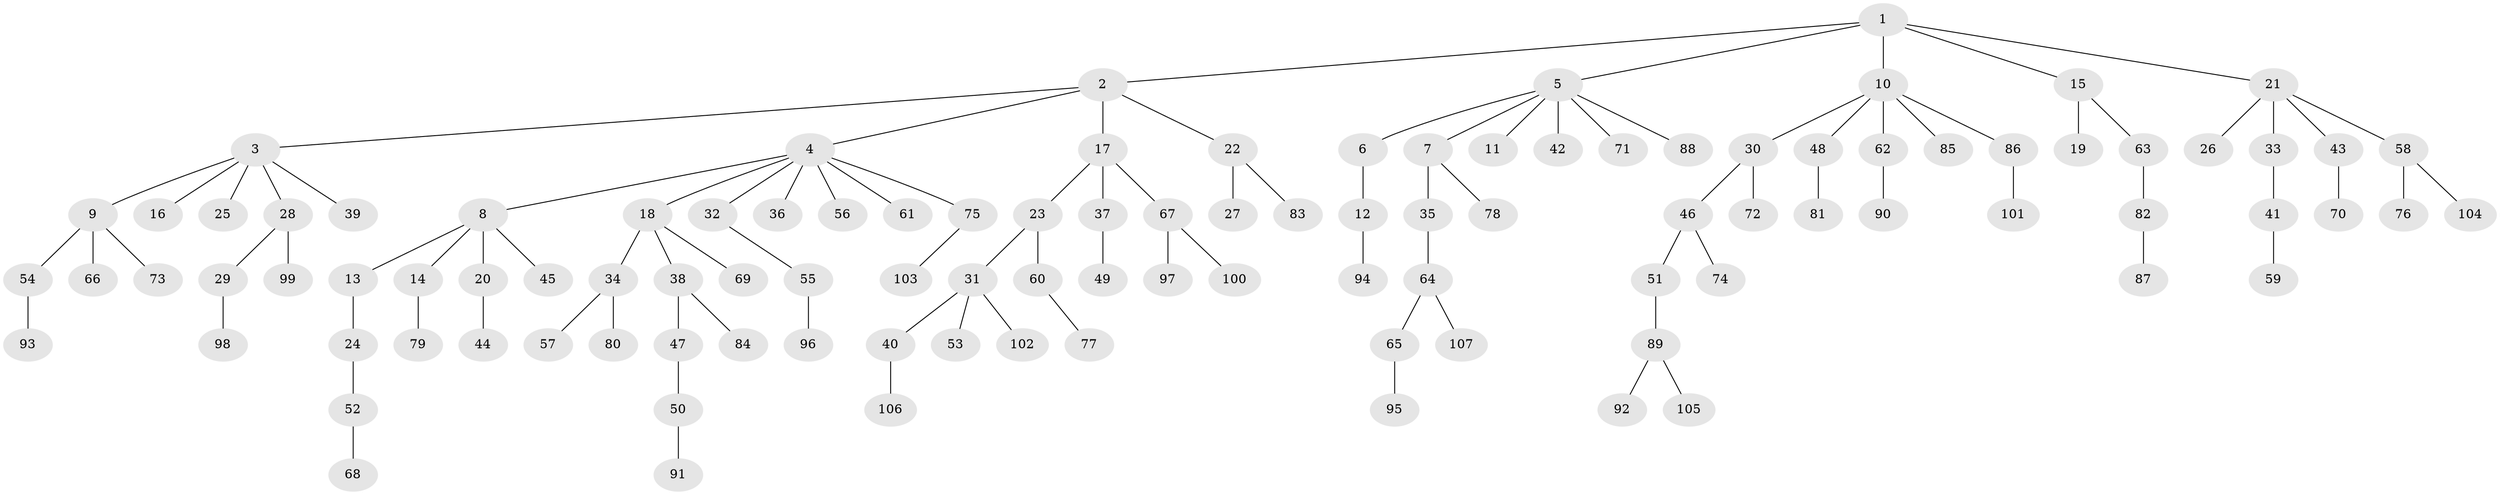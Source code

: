 // coarse degree distribution, {6: 0.043478260869565216, 5: 0.057971014492753624, 7: 0.028985507246376812, 2: 0.2318840579710145, 3: 0.057971014492753624, 1: 0.5797101449275363}
// Generated by graph-tools (version 1.1) at 2025/42/03/06/25 10:42:02]
// undirected, 107 vertices, 106 edges
graph export_dot {
graph [start="1"]
  node [color=gray90,style=filled];
  1;
  2;
  3;
  4;
  5;
  6;
  7;
  8;
  9;
  10;
  11;
  12;
  13;
  14;
  15;
  16;
  17;
  18;
  19;
  20;
  21;
  22;
  23;
  24;
  25;
  26;
  27;
  28;
  29;
  30;
  31;
  32;
  33;
  34;
  35;
  36;
  37;
  38;
  39;
  40;
  41;
  42;
  43;
  44;
  45;
  46;
  47;
  48;
  49;
  50;
  51;
  52;
  53;
  54;
  55;
  56;
  57;
  58;
  59;
  60;
  61;
  62;
  63;
  64;
  65;
  66;
  67;
  68;
  69;
  70;
  71;
  72;
  73;
  74;
  75;
  76;
  77;
  78;
  79;
  80;
  81;
  82;
  83;
  84;
  85;
  86;
  87;
  88;
  89;
  90;
  91;
  92;
  93;
  94;
  95;
  96;
  97;
  98;
  99;
  100;
  101;
  102;
  103;
  104;
  105;
  106;
  107;
  1 -- 2;
  1 -- 5;
  1 -- 10;
  1 -- 15;
  1 -- 21;
  2 -- 3;
  2 -- 4;
  2 -- 17;
  2 -- 22;
  3 -- 9;
  3 -- 16;
  3 -- 25;
  3 -- 28;
  3 -- 39;
  4 -- 8;
  4 -- 18;
  4 -- 32;
  4 -- 36;
  4 -- 56;
  4 -- 61;
  4 -- 75;
  5 -- 6;
  5 -- 7;
  5 -- 11;
  5 -- 42;
  5 -- 71;
  5 -- 88;
  6 -- 12;
  7 -- 35;
  7 -- 78;
  8 -- 13;
  8 -- 14;
  8 -- 20;
  8 -- 45;
  9 -- 54;
  9 -- 66;
  9 -- 73;
  10 -- 30;
  10 -- 48;
  10 -- 62;
  10 -- 85;
  10 -- 86;
  12 -- 94;
  13 -- 24;
  14 -- 79;
  15 -- 19;
  15 -- 63;
  17 -- 23;
  17 -- 37;
  17 -- 67;
  18 -- 34;
  18 -- 38;
  18 -- 69;
  20 -- 44;
  21 -- 26;
  21 -- 33;
  21 -- 43;
  21 -- 58;
  22 -- 27;
  22 -- 83;
  23 -- 31;
  23 -- 60;
  24 -- 52;
  28 -- 29;
  28 -- 99;
  29 -- 98;
  30 -- 46;
  30 -- 72;
  31 -- 40;
  31 -- 53;
  31 -- 102;
  32 -- 55;
  33 -- 41;
  34 -- 57;
  34 -- 80;
  35 -- 64;
  37 -- 49;
  38 -- 47;
  38 -- 84;
  40 -- 106;
  41 -- 59;
  43 -- 70;
  46 -- 51;
  46 -- 74;
  47 -- 50;
  48 -- 81;
  50 -- 91;
  51 -- 89;
  52 -- 68;
  54 -- 93;
  55 -- 96;
  58 -- 76;
  58 -- 104;
  60 -- 77;
  62 -- 90;
  63 -- 82;
  64 -- 65;
  64 -- 107;
  65 -- 95;
  67 -- 97;
  67 -- 100;
  75 -- 103;
  82 -- 87;
  86 -- 101;
  89 -- 92;
  89 -- 105;
}
